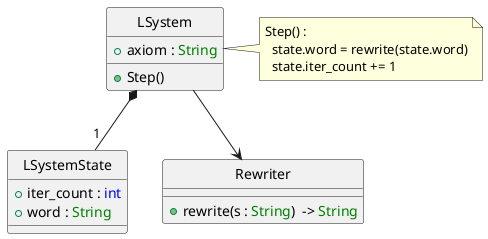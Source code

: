 @startuml
hide circle

class LSystemState {
    + iter_count : <color:blue>int</color>
    + word : <color:green>String</color>
}

class LSystem {
    + axiom : <color:green>String</color>
    + Step()
}
note right : Step() :\n  state.word = rewrite(state.word)\n  state.iter_count += 1

class Rewriter {
    + rewrite(s : <color:green>String</color>)  -> <color:green>String</color>
}

LSystem *-down- "1" LSystemState
LSystem -down-> Rewriter

@enduml
